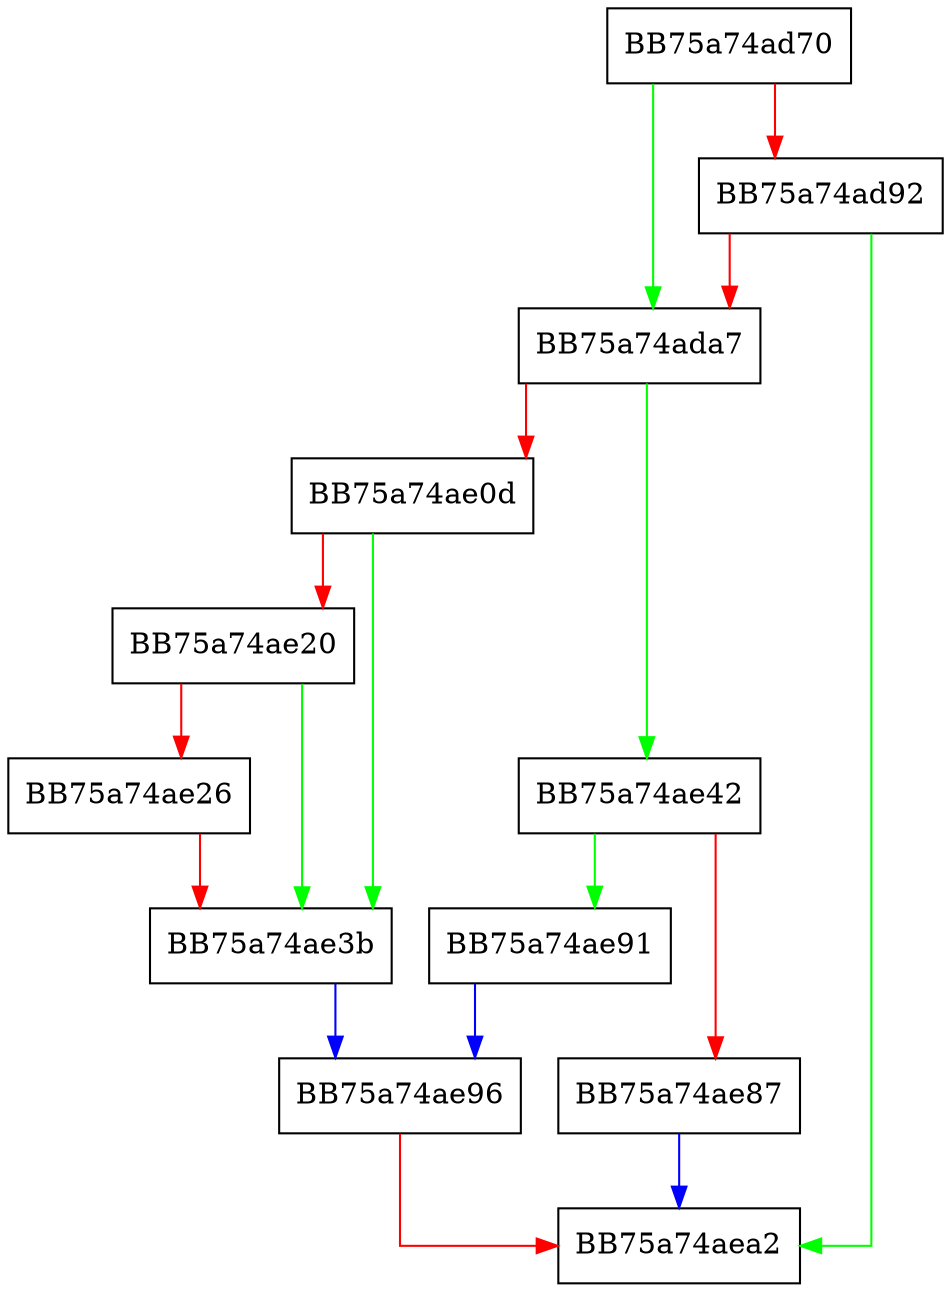 digraph pattmatch_init_module {
  node [shape="box"];
  graph [splines=ortho];
  BB75a74ad70 -> BB75a74ada7 [color="green"];
  BB75a74ad70 -> BB75a74ad92 [color="red"];
  BB75a74ad92 -> BB75a74aea2 [color="green"];
  BB75a74ad92 -> BB75a74ada7 [color="red"];
  BB75a74ada7 -> BB75a74ae42 [color="green"];
  BB75a74ada7 -> BB75a74ae0d [color="red"];
  BB75a74ae0d -> BB75a74ae3b [color="green"];
  BB75a74ae0d -> BB75a74ae20 [color="red"];
  BB75a74ae20 -> BB75a74ae3b [color="green"];
  BB75a74ae20 -> BB75a74ae26 [color="red"];
  BB75a74ae26 -> BB75a74ae3b [color="red"];
  BB75a74ae3b -> BB75a74ae96 [color="blue"];
  BB75a74ae42 -> BB75a74ae91 [color="green"];
  BB75a74ae42 -> BB75a74ae87 [color="red"];
  BB75a74ae87 -> BB75a74aea2 [color="blue"];
  BB75a74ae91 -> BB75a74ae96 [color="blue"];
  BB75a74ae96 -> BB75a74aea2 [color="red"];
}